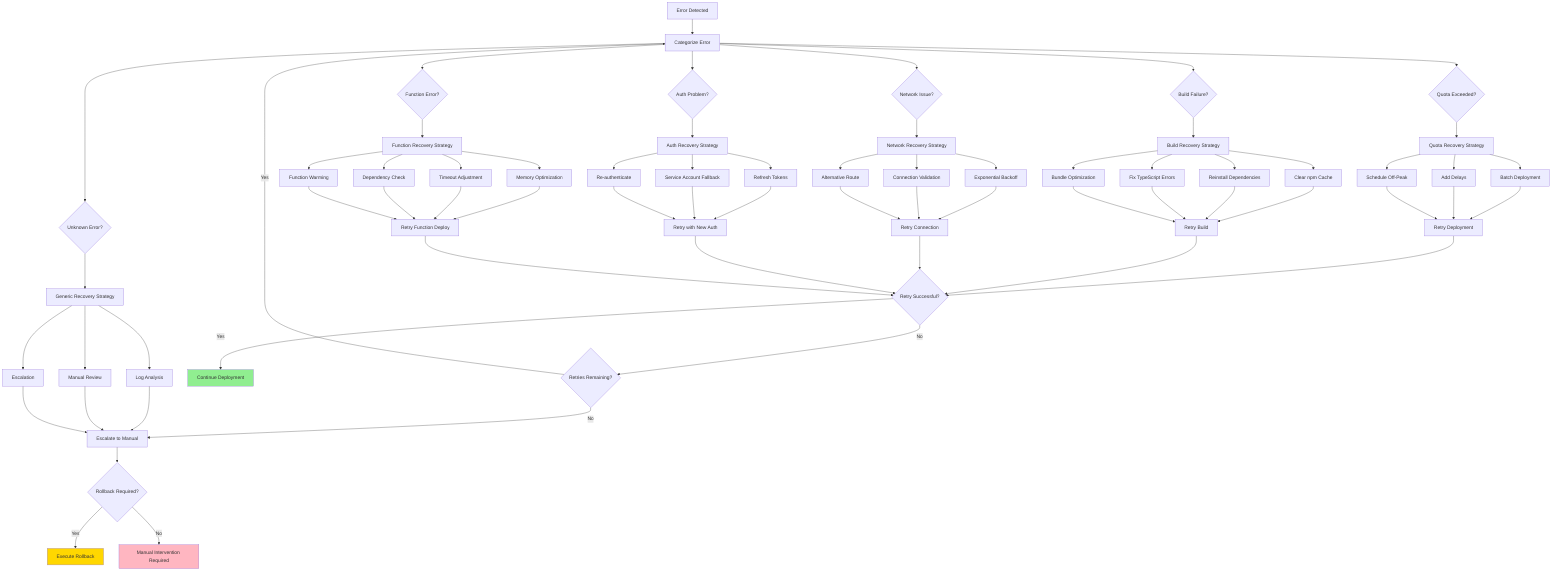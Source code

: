 graph TD
    Error[Error Detected] --> Categorize[Categorize Error]
    
    Categorize --> Quota{Quota Exceeded?}
    Categorize --> Build{Build Failure?}
    Categorize --> Network{Network Issue?}
    Categorize --> Auth{Auth Problem?}
    Categorize --> Function{Function Error?}
    Categorize --> Unknown{Unknown Error?}
    
    Quota --> QuotaStrategy[Quota Recovery Strategy]
    QuotaStrategy --> QS1[Batch Deployment]
    QuotaStrategy --> QS2[Add Delays]
    QuotaStrategy --> QS3[Schedule Off-Peak]
    QS1 --> QuotaRetry[Retry Deployment]
    QS2 --> QuotaRetry
    QS3 --> QuotaRetry
    
    Build --> BuildStrategy[Build Recovery Strategy]
    BuildStrategy --> BS1[Clear npm Cache]
    BuildStrategy --> BS2[Reinstall Dependencies]
    BuildStrategy --> BS3[Fix TypeScript Errors]
    BuildStrategy --> BS4[Bundle Optimization]
    BS1 --> BuildRetry[Retry Build]
    BS2 --> BuildRetry
    BS3 --> BuildRetry
    BS4 --> BuildRetry
    
    Network --> NetworkStrategy[Network Recovery Strategy]
    NetworkStrategy --> NS1[Exponential Backoff]
    NetworkStrategy --> NS2[Connection Validation]
    NetworkStrategy --> NS3[Alternative Route]
    NS1 --> NetworkRetry[Retry Connection]
    NS2 --> NetworkRetry
    NS3 --> NetworkRetry
    
    Auth --> AuthStrategy[Auth Recovery Strategy]
    AuthStrategy --> AS1[Refresh Tokens]
    AuthStrategy --> AS2[Service Account Fallback]
    AuthStrategy --> AS3[Re-authenticate]
    AS1 --> AuthRetry[Retry with New Auth]
    AS2 --> AuthRetry
    AS3 --> AuthRetry
    
    Function --> FunctionStrategy[Function Recovery Strategy]
    FunctionStrategy --> FS1[Memory Optimization]
    FunctionStrategy --> FS2[Timeout Adjustment]
    FunctionStrategy --> FS3[Dependency Check]
    FunctionStrategy --> FS4[Function Warming]
    FS1 --> FunctionRetry[Retry Function Deploy]
    FS2 --> FunctionRetry
    FS3 --> FunctionRetry
    FS4 --> FunctionRetry
    
    Unknown --> UnknownStrategy[Generic Recovery Strategy]
    UnknownStrategy --> US1[Log Analysis]
    UnknownStrategy --> US2[Manual Review]
    UnknownStrategy --> US3[Escalation]
    
    QuotaRetry --> RetryCheck{Retry Successful?}
    BuildRetry --> RetryCheck
    NetworkRetry --> RetryCheck
    AuthRetry --> RetryCheck
    FunctionRetry --> RetryCheck
    
    RetryCheck -->|Yes| Success[Continue Deployment]
    RetryCheck -->|No| RetryCount{Retries Remaining?}
    
    RetryCount -->|Yes| Categorize
    RetryCount -->|No| Escalate[Escalate to Manual]
    
    US1 --> Escalate
    US2 --> Escalate
    US3 --> Escalate
    
    Escalate --> RollbackDecision{Rollback Required?}
    RollbackDecision -->|Yes| Rollback[Execute Rollback]
    RollbackDecision -->|No| ManualIntervention[Manual Intervention Required]
    
    style Success fill:#90EE90
    style Rollback fill:#FFD700
    style ManualIntervention fill:#FFB6C1